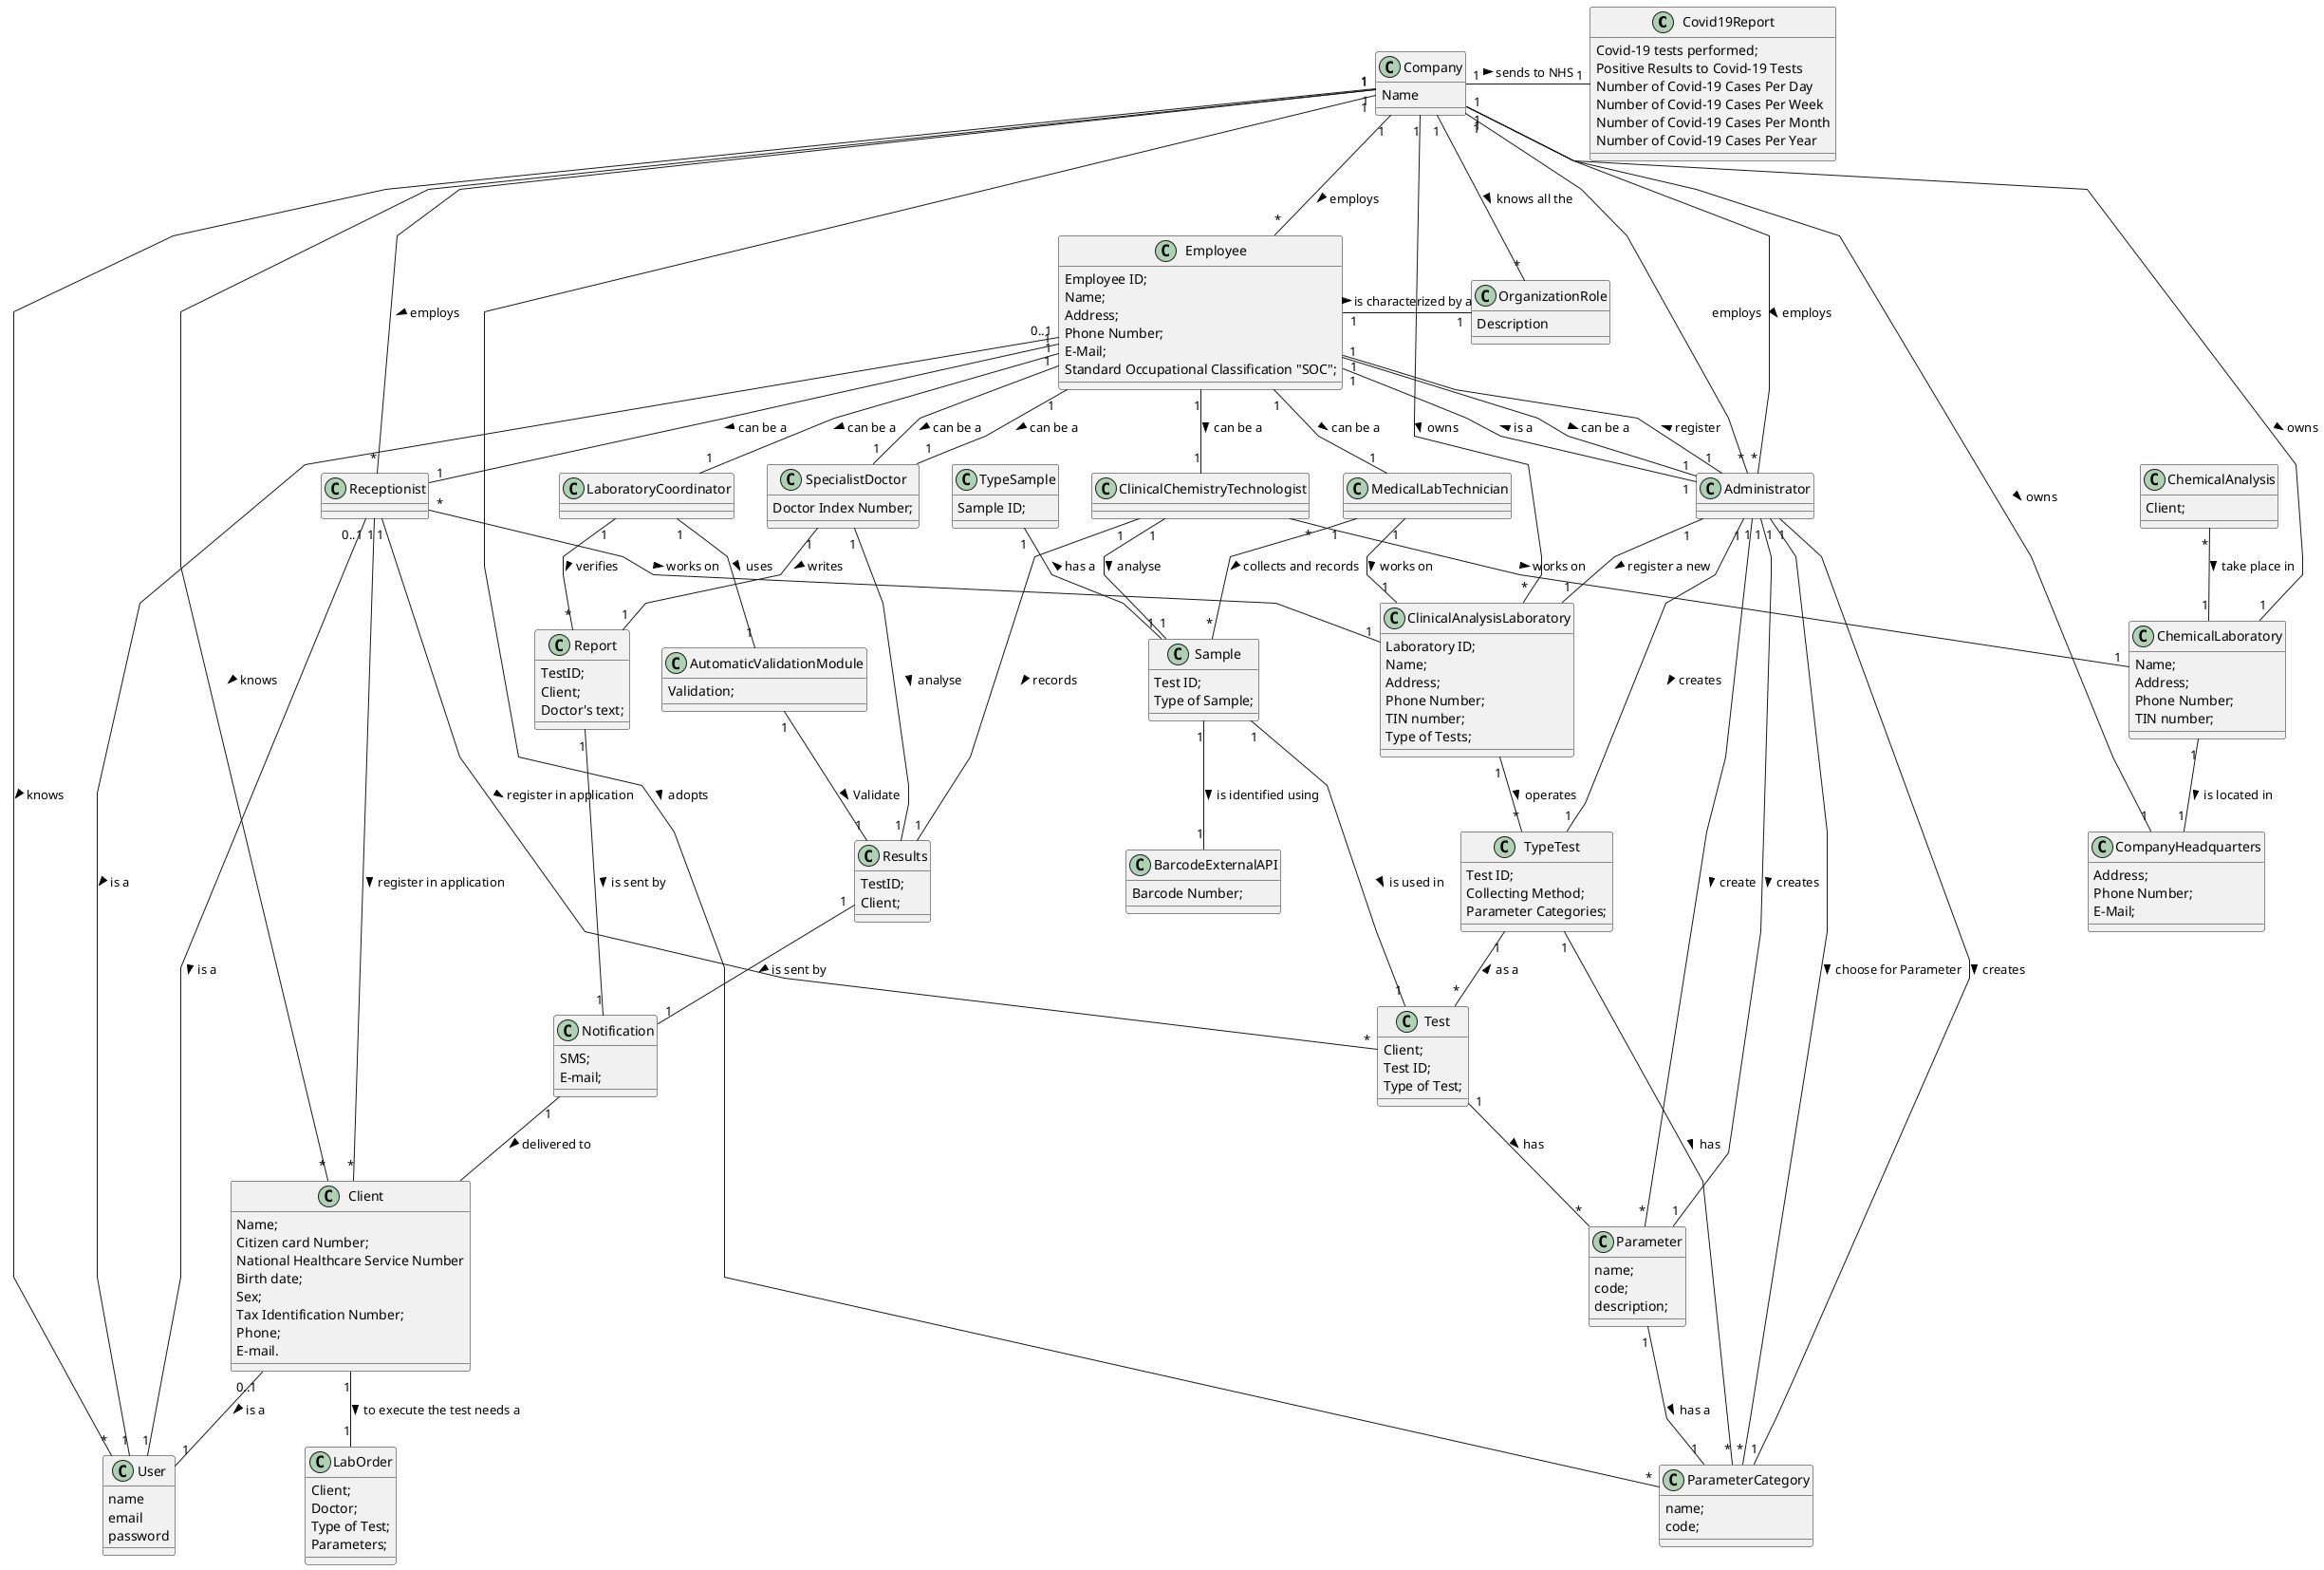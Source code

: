 @startuml


skinparam linetype polyline


class Covid19Report{
Covid-19 tests performed;
Positive Results to Covid-19 Tests
Number of Covid-19 Cases Per Day
Number of Covid-19 Cases Per Week
Number of Covid-19 Cases Per Month
Number of Covid-19 Cases Per Year
}

class Test{
Client;
Test ID;
Type of Test;
}

class Sample{
Test ID;
Type of Sample;
}

class TypeTest{
Test ID;
Collecting Method;
Parameter Categories;
}


class Client{
Name;
Citizen card Number;
National Healthcare Service Number
Birth date;
Sex;
Tax Identification Number;
Phone;
E-mail.
}

class Receptionist{
}

class MedicalLabTechnician{
}

class SpecialistDoctor{

Doctor Index Number;
}

class Administrator{
}

class ClinicalChemistryTechnologist{
}

class LaboratoryCoordinator{
}

class ClinicalAnalysisLaboratory{
Laboratory ID;
Name;
Address;
Phone Number;
TIN number;
Type of Tests;
}

class ChemicalLaboratory{
Name;
Address;
Phone Number;
TIN number;
}

class CompanyHeadquarters{
Address;
Phone Number;
E-Mail;
}

class ChemicalAnalysis{
Client;
}


class TypeSample{
Sample ID;
}

class Company{
Name
}

class BarcodeExternalAPI{
Barcode Number;
}

class LabOrder{
Client;
Doctor;
Type of Test;
Parameters;
}

class Results{
TestID;
Client;
}

class Notification{
SMS;
E-mail;
}

class Report{
TestID;
Client;
Doctor's text;
}

class AutomaticValidationModule{
Validation;
}

class Parameter{
name;
code;
description;
}

class ParameterCategory{
name;
code;
}

class Employee{
Employee ID;
Name;
Address;
Phone Number;
E-Mail;
Standard Occupational Classification "SOC";
}

class User{
name
email
password
}

class OrganizationRole{
Description
}

Administrator "1" -- "*" Parameter : create >
Administrator "1" -- "*" ParameterCategory : choose for Parameter >
Administrator "1" -- "1" ClinicalAnalysisLaboratory : register a new >
Administrator "1" -- "1" Employee: register >
Administrator "1" -- "1" Parameter : creates >
Administrator "1" -- "1" TypeTest: creates >
Administrator "1" -- "1" ParameterCategory : creates >
Administrator"1" -- "1" Employee: is a >
AutomaticValidationModule "1" -- "1" Results : Validate >
ChemicalAnalysis "*" -- "1" ChemicalLaboratory : take place in >
ChemicalLaboratory "1" -- "1" CompanyHeadquarters: is located in >
Client "0..1" -- "1" User: is a >
Client "1" -- "1" LabOrder: to execute the test needs a  >
ClinicalAnalysisLaboratory "1" -- "*" TypeTest : operates >
ClinicalChemistryTechnologist "*" -- "1" ChemicalLaboratory : works on >
ClinicalChemistryTechnologist "1" -- "1" Results : records >
ClinicalChemistryTechnologist "1" -- "1" Sample : analyse >
Company "1" - "*" OrganizationRole: knows all the >
Company "1" - "1" Covid19Report: sends to NHS >
Company "1" -- "*" Administrator : employs
Company "1" -- "*" Administrator: employs >
Company "1" -- "*" Client: knows >
Company "1" -- "*" ClinicalAnalysisLaboratory: owns >
Company "1" -- "*" Employee: employs >
Company "1" -- "*" ParameterCategory : adopts >
Company "1" -- "*" Receptionist: employs >
Company "1" -- "*" User: knows >
Company "1" -- "1" ChemicalLaboratory: owns >
Company "1" -- "1" CompanyHeadquarters: owns >
Employee "1" - "1" OrganizationRole: is characterized by a  >
Employee "1" -- "1" Administrator: can be a >
Employee "1" -- "1" ClinicalChemistryTechnologist: can be a >
Employee "1" -- "1" LaboratoryCoordinator: can be a >
Employee "1" -- "1" MedicalLabTechnician: can be a >
Employee "1" -- "1" Receptionist: can be a >
Employee "1" -- "1" SpecialistDoctor: can be a >
Employee "1" -- "1" SpecialistDoctor: can be a >
Employee "0..1" -- "1" User: is a >
LaboratoryCoordinator "1" -- "*" Report: verifies >
LaboratoryCoordinator "1" -- "1" AutomaticValidationModule : uses >
MedicalLabTechnician "1" -- "*" Sample: collects and records >
MedicalLabTechnician "1" -- "1" ClinicalAnalysisLaboratory : works on >
Notification "1" -- Client : delivered to >
Parameter "1" -- "1" ParameterCategory : has a >
Receptionist "*" -- "1" ClinicalAnalysisLaboratory: works on >
Receptionist "0..1" -- "1" User: is a >
Receptionist "1" -- "*" Client: register in application >
Receptionist "1" -- "*" Test: register in application >
Report "1" -- "1" Notification : is sent by >
Results "1" -- "1" Notification : is sent by >
Sample "1" -- "1" BarcodeExternalAPI : is identified using >
Sample "1" -- "1" Test : is used in >
SpecialistDoctor "1" -- "1" Report: writes >
SpecialistDoctor "1" -- "1" Results: analyse >
Test "1" -- "*" Parameter : has >
TypeSample "1" -- "1" Sample: has a <
TypeTest "1" -- "*" ParameterCategory : has >
TypeTest "1" -- "*" Test : as a <
@enduml
